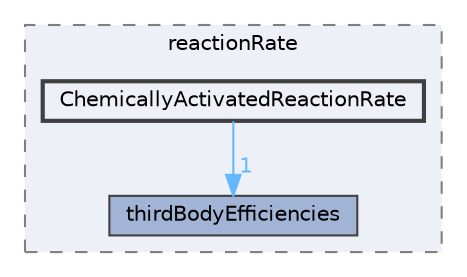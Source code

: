 digraph "src/thermophysicalModels/specie/reaction/reactionRate/ChemicallyActivatedReactionRate"
{
 // LATEX_PDF_SIZE
  bgcolor="transparent";
  edge [fontname=Helvetica,fontsize=10,labelfontname=Helvetica,labelfontsize=10];
  node [fontname=Helvetica,fontsize=10,shape=box,height=0.2,width=0.4];
  compound=true
  subgraph clusterdir_0b3172b66393f2c7ce0778392f9f1c0a {
    graph [ bgcolor="#edf0f7", pencolor="grey50", label="reactionRate", fontname=Helvetica,fontsize=10 style="filled,dashed", URL="dir_0b3172b66393f2c7ce0778392f9f1c0a.html",tooltip=""]
  dir_523722df2710d93eb23d06dec1cd4b64 [label="thirdBodyEfficiencies", fillcolor="#a2b4d6", color="grey25", style="filled", URL="dir_523722df2710d93eb23d06dec1cd4b64.html",tooltip=""];
  dir_bd3ff12260d910ac6a083602b4277ac0 [label="ChemicallyActivatedReactionRate", fillcolor="#edf0f7", color="grey25", style="filled,bold", URL="dir_bd3ff12260d910ac6a083602b4277ac0.html",tooltip=""];
  }
  dir_bd3ff12260d910ac6a083602b4277ac0->dir_523722df2710d93eb23d06dec1cd4b64 [headlabel="1", labeldistance=1.5 headhref="dir_000467_004031.html" href="dir_000467_004031.html" color="steelblue1" fontcolor="steelblue1"];
}
